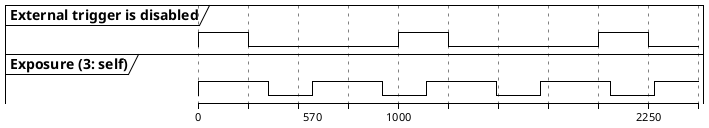 @startuml
!theme plain
clock "External trigger is disabled" as TRIG with period 1000 pulse 250
clock "Exposure (3: self)"           as SELF with period 570 pulse 350 offset 0

@0
@2250

@enduml